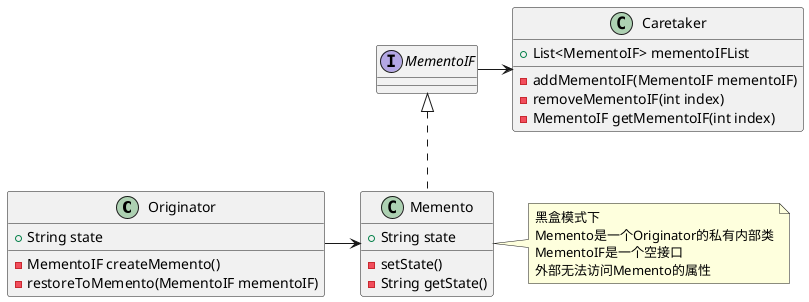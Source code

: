 @startuml

class Originator
interface MementoIF
class Caretaker
class Memento


Originator : +String state
Originator : -MementoIF createMemento()
Originator : -restoreToMemento(MementoIF mementoIF)

Memento : +String state
Memento : -setState()
Memento : -String getState()

Caretaker : +List<MementoIF> mementoIFList
Caretaker : -addMementoIF(MementoIF mementoIF)
Caretaker : -removeMementoIF(int index)
Caretaker : -MementoIF getMementoIF(int index)

MementoIF <|.. Memento
Originator -> Memento
MementoIF -> Caretaker

note right of Memento
黑盒模式下
Memento是一个Originator的私有内部类
MementoIF是一个空接口
外部无法访问Memento的属性
end note
@enduml
